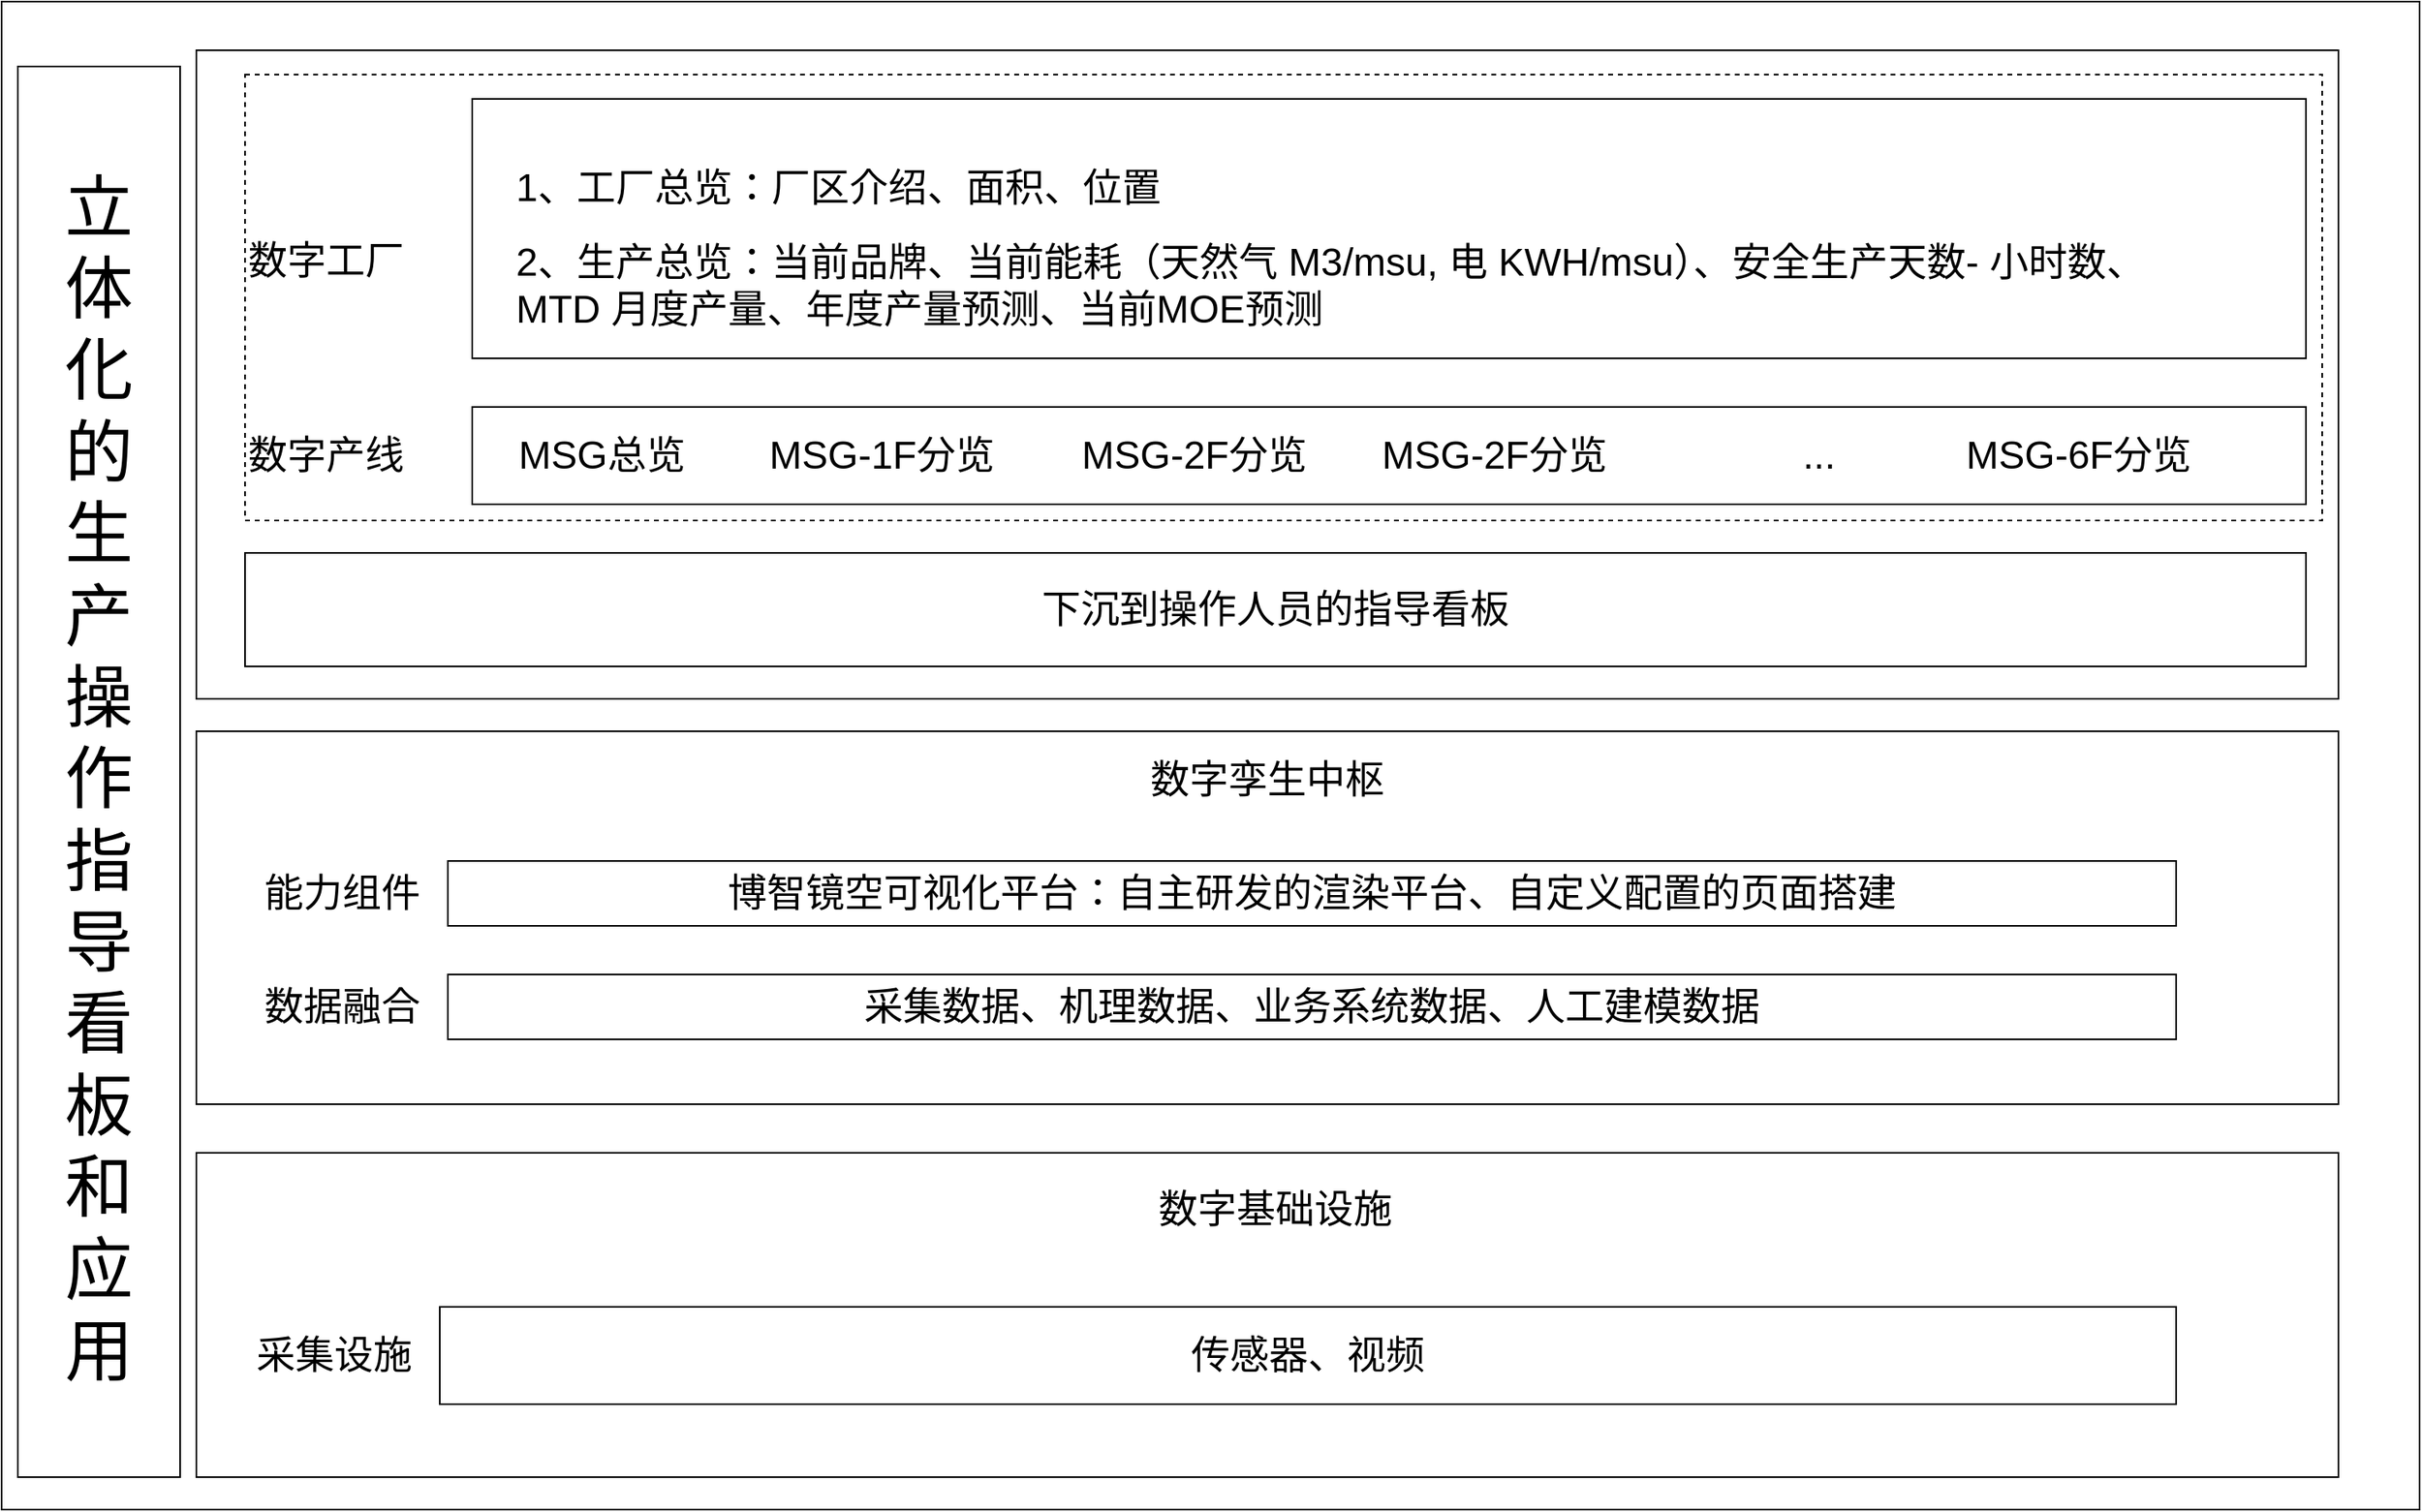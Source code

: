 <mxfile version="24.4.10" type="github">
  <diagram name="第 1 页" id="gCUOF_lLg9kGs2Vuu3xS">
    <mxGraphModel dx="2849" dy="1332" grid="1" gridSize="10" guides="1" tooltips="1" connect="1" arrows="1" fold="1" page="1" pageScale="1" pageWidth="827" pageHeight="1169" math="0" shadow="0">
      <root>
        <mxCell id="0" />
        <mxCell id="1" parent="0" />
        <mxCell id="cVOov0wrujAx7iTN1BO1-29" value="" style="rounded=0;whiteSpace=wrap;html=1;fillColor=none;" vertex="1" parent="1">
          <mxGeometry x="-20" y="40" width="1490" height="930" as="geometry" />
        </mxCell>
        <mxCell id="cVOov0wrujAx7iTN1BO1-1" value="" style="rounded=0;whiteSpace=wrap;html=1;" vertex="1" parent="1">
          <mxGeometry x="100" y="750" width="1320" height="200" as="geometry" />
        </mxCell>
        <mxCell id="cVOov0wrujAx7iTN1BO1-2" value="数字基础设施" style="text;html=1;align=center;verticalAlign=middle;whiteSpace=wrap;rounded=0;fontSize=24;" vertex="1" parent="1">
          <mxGeometry x="680" y="740" width="170" height="90" as="geometry" />
        </mxCell>
        <mxCell id="cVOov0wrujAx7iTN1BO1-3" value="" style="rounded=0;whiteSpace=wrap;html=1;" vertex="1" parent="1">
          <mxGeometry x="100" y="490" width="1320" height="230" as="geometry" />
        </mxCell>
        <mxCell id="cVOov0wrujAx7iTN1BO1-4" value="数字孪生中枢" style="text;html=1;align=center;verticalAlign=middle;whiteSpace=wrap;rounded=0;fontSize=24;" vertex="1" parent="1">
          <mxGeometry x="670" y="500" width="180" height="40" as="geometry" />
        </mxCell>
        <mxCell id="cVOov0wrujAx7iTN1BO1-5" value="" style="rounded=0;whiteSpace=wrap;html=1;" vertex="1" parent="1">
          <mxGeometry x="100" y="70" width="1320" height="400" as="geometry" />
        </mxCell>
        <mxCell id="cVOov0wrujAx7iTN1BO1-6" value="数字孪生应用" style="text;html=1;align=center;verticalAlign=middle;whiteSpace=wrap;rounded=0;fontSize=24;" vertex="1" parent="1">
          <mxGeometry x="330" y="80" width="260" height="70" as="geometry" />
        </mxCell>
        <mxCell id="cVOov0wrujAx7iTN1BO1-7" value="采集设施" style="text;html=1;align=center;verticalAlign=middle;whiteSpace=wrap;rounded=0;fontSize=24;" vertex="1" parent="1">
          <mxGeometry x="100" y="830" width="170" height="90" as="geometry" />
        </mxCell>
        <mxCell id="cVOov0wrujAx7iTN1BO1-8" value="传感器、视频" style="rounded=0;whiteSpace=wrap;html=1;fontSize=24;" vertex="1" parent="1">
          <mxGeometry x="250" y="845" width="1070" height="60" as="geometry" />
        </mxCell>
        <mxCell id="cVOov0wrujAx7iTN1BO1-9" value="数据融合" style="text;html=1;align=center;verticalAlign=middle;whiteSpace=wrap;rounded=0;fontSize=24;" vertex="1" parent="1">
          <mxGeometry x="100" y="640" width="180" height="40" as="geometry" />
        </mxCell>
        <mxCell id="cVOov0wrujAx7iTN1BO1-10" value="采集数据、机理数据、业务系统数据、人工建模数据" style="rounded=0;whiteSpace=wrap;html=1;fontSize=24;" vertex="1" parent="1">
          <mxGeometry x="255" y="640" width="1065" height="40" as="geometry" />
        </mxCell>
        <mxCell id="cVOov0wrujAx7iTN1BO1-11" value="能力组件" style="text;html=1;align=center;verticalAlign=middle;whiteSpace=wrap;rounded=0;fontSize=24;" vertex="1" parent="1">
          <mxGeometry x="100" y="570" width="180" height="40" as="geometry" />
        </mxCell>
        <mxCell id="cVOov0wrujAx7iTN1BO1-12" value="博智镜空可视化平台：自主研发的渲染平台、自定义配置的页面搭建" style="rounded=0;whiteSpace=wrap;html=1;fontSize=24;" vertex="1" parent="1">
          <mxGeometry x="255" y="570" width="1065" height="40" as="geometry" />
        </mxCell>
        <mxCell id="cVOov0wrujAx7iTN1BO1-13" value="" style="rounded=0;whiteSpace=wrap;html=1;" vertex="1" parent="1">
          <mxGeometry x="270" y="100" width="1130" height="160" as="geometry" />
        </mxCell>
        <mxCell id="cVOov0wrujAx7iTN1BO1-14" value="数字工厂" style="text;html=1;align=center;verticalAlign=middle;whiteSpace=wrap;rounded=0;fontSize=24;" vertex="1" parent="1">
          <mxGeometry x="100" y="180" width="160" height="40" as="geometry" />
        </mxCell>
        <mxCell id="cVOov0wrujAx7iTN1BO1-15" value="1、工厂总览：厂区介绍、面积、位置" style="text;html=1;align=left;verticalAlign=middle;whiteSpace=wrap;rounded=0;fontSize=24;" vertex="1" parent="1">
          <mxGeometry x="295" y="140" width="860" height="30" as="geometry" />
        </mxCell>
        <mxCell id="cVOov0wrujAx7iTN1BO1-16" value="2、生产总览：&lt;span style=&quot;background-color: initial; font-size: 24px;&quot;&gt;当前品牌、&lt;/span&gt;&lt;span style=&quot;background-color: initial; font-size: 24px;&quot;&gt;当前能耗（天然气 M3/msu, 电 KWH/msu）、&lt;/span&gt;&lt;span style=&quot;background-color: initial; font-size: 24px;&quot;&gt;安全生产天数- 小时数、&lt;/span&gt;MTD 月度产量、年度产量预测、当前MOE预测" style="text;html=1;align=left;verticalAlign=middle;whiteSpace=wrap;rounded=0;fontSize=24;" vertex="1" parent="1">
          <mxGeometry x="295" y="190" width="1045" height="50" as="geometry" />
        </mxCell>
        <mxCell id="cVOov0wrujAx7iTN1BO1-17" value="数字产线" style="text;html=1;align=center;verticalAlign=middle;whiteSpace=wrap;rounded=0;fontSize=24;" vertex="1" parent="1">
          <mxGeometry x="100" y="300" width="160" height="40" as="geometry" />
        </mxCell>
        <mxCell id="cVOov0wrujAx7iTN1BO1-18" value="" style="rounded=0;whiteSpace=wrap;html=1;" vertex="1" parent="1">
          <mxGeometry x="270" y="290" width="1130" height="60" as="geometry" />
        </mxCell>
        <mxCell id="cVOov0wrujAx7iTN1BO1-19" value="MSG总览" style="text;html=1;align=center;verticalAlign=middle;whiteSpace=wrap;rounded=0;fontSize=24;" vertex="1" parent="1">
          <mxGeometry x="280" y="305" width="140" height="30" as="geometry" />
        </mxCell>
        <mxCell id="cVOov0wrujAx7iTN1BO1-20" value="MSG-1F分览" style="text;html=1;align=center;verticalAlign=middle;whiteSpace=wrap;rounded=0;fontSize=24;" vertex="1" parent="1">
          <mxGeometry x="435" y="305" width="175" height="30" as="geometry" />
        </mxCell>
        <mxCell id="cVOov0wrujAx7iTN1BO1-21" value="MSG-2F分览" style="text;html=1;align=center;verticalAlign=middle;whiteSpace=wrap;rounded=0;fontSize=24;" vertex="1" parent="1">
          <mxGeometry x="610" y="305" width="210" height="30" as="geometry" />
        </mxCell>
        <mxCell id="cVOov0wrujAx7iTN1BO1-22" value="MSG-2F分览" style="text;html=1;align=center;verticalAlign=middle;whiteSpace=wrap;rounded=0;fontSize=24;" vertex="1" parent="1">
          <mxGeometry x="800" y="305" width="200" height="30" as="geometry" />
        </mxCell>
        <mxCell id="cVOov0wrujAx7iTN1BO1-23" value="MSG-6F分览" style="text;html=1;align=center;verticalAlign=middle;whiteSpace=wrap;rounded=0;fontSize=24;" vertex="1" parent="1">
          <mxGeometry x="1170" y="305" width="180" height="30" as="geometry" />
        </mxCell>
        <mxCell id="cVOov0wrujAx7iTN1BO1-24" value="..." style="text;html=1;align=center;verticalAlign=middle;whiteSpace=wrap;rounded=0;fontSize=24;" vertex="1" parent="1">
          <mxGeometry x="1050" y="305" width="100" height="30" as="geometry" />
        </mxCell>
        <mxCell id="cVOov0wrujAx7iTN1BO1-28" value="" style="rounded=0;whiteSpace=wrap;html=1;fillColor=none;dashed=1;" vertex="1" parent="1">
          <mxGeometry x="130" y="85" width="1280" height="275" as="geometry" />
        </mxCell>
        <mxCell id="cVOov0wrujAx7iTN1BO1-25" value="下沉到操作人员的指导看板" style="rounded=0;whiteSpace=wrap;html=1;fontSize=24;" vertex="1" parent="1">
          <mxGeometry x="130" y="380" width="1270" height="70" as="geometry" />
        </mxCell>
        <mxCell id="cVOov0wrujAx7iTN1BO1-30" value="" style="rounded=0;whiteSpace=wrap;html=1;" vertex="1" parent="1">
          <mxGeometry x="-10" y="80" width="100" height="870" as="geometry" />
        </mxCell>
        <mxCell id="cVOov0wrujAx7iTN1BO1-31" value="立体化的生产操作指导看板和应用" style="text;html=1;align=center;verticalAlign=middle;whiteSpace=wrap;rounded=0;fontSize=42;" vertex="1" parent="1">
          <mxGeometry y="122.5" width="80" height="795" as="geometry" />
        </mxCell>
      </root>
    </mxGraphModel>
  </diagram>
</mxfile>
